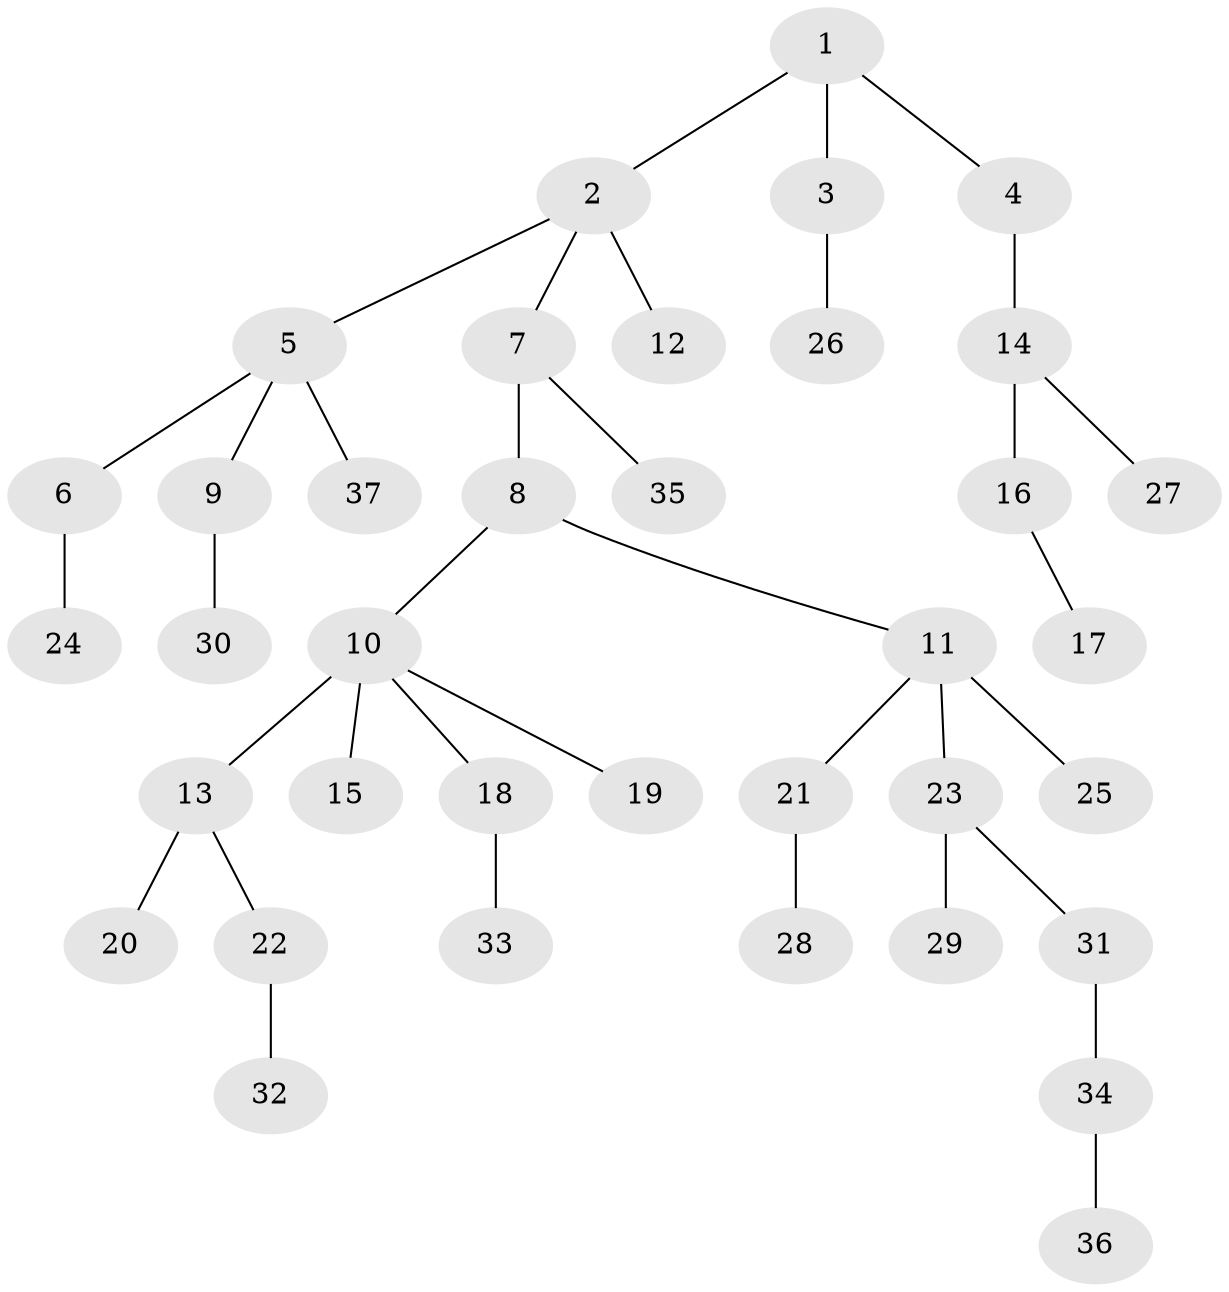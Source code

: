 // original degree distribution, {5: 0.03333333333333333, 2: 0.31666666666666665, 3: 0.11666666666666667, 4: 0.06666666666666667, 7: 0.016666666666666666, 1: 0.45}
// Generated by graph-tools (version 1.1) at 2025/51/03/04/25 22:51:51]
// undirected, 37 vertices, 36 edges
graph export_dot {
  node [color=gray90,style=filled];
  1;
  2;
  3;
  4;
  5;
  6;
  7;
  8;
  9;
  10;
  11;
  12;
  13;
  14;
  15;
  16;
  17;
  18;
  19;
  20;
  21;
  22;
  23;
  24;
  25;
  26;
  27;
  28;
  29;
  30;
  31;
  32;
  33;
  34;
  35;
  36;
  37;
  1 -- 2 [weight=1.0];
  1 -- 3 [weight=1.0];
  1 -- 4 [weight=1.0];
  2 -- 5 [weight=1.0];
  2 -- 7 [weight=1.0];
  2 -- 12 [weight=1.0];
  3 -- 26 [weight=1.0];
  4 -- 14 [weight=2.0];
  5 -- 6 [weight=1.0];
  5 -- 9 [weight=1.0];
  5 -- 37 [weight=1.0];
  6 -- 24 [weight=1.0];
  7 -- 8 [weight=3.0];
  7 -- 35 [weight=1.0];
  8 -- 10 [weight=1.0];
  8 -- 11 [weight=1.0];
  9 -- 30 [weight=1.0];
  10 -- 13 [weight=1.0];
  10 -- 15 [weight=3.0];
  10 -- 18 [weight=1.0];
  10 -- 19 [weight=1.0];
  11 -- 21 [weight=1.0];
  11 -- 23 [weight=2.0];
  11 -- 25 [weight=1.0];
  13 -- 20 [weight=1.0];
  13 -- 22 [weight=1.0];
  14 -- 16 [weight=1.0];
  14 -- 27 [weight=1.0];
  16 -- 17 [weight=1.0];
  18 -- 33 [weight=1.0];
  21 -- 28 [weight=1.0];
  22 -- 32 [weight=3.0];
  23 -- 29 [weight=1.0];
  23 -- 31 [weight=1.0];
  31 -- 34 [weight=1.0];
  34 -- 36 [weight=1.0];
}
